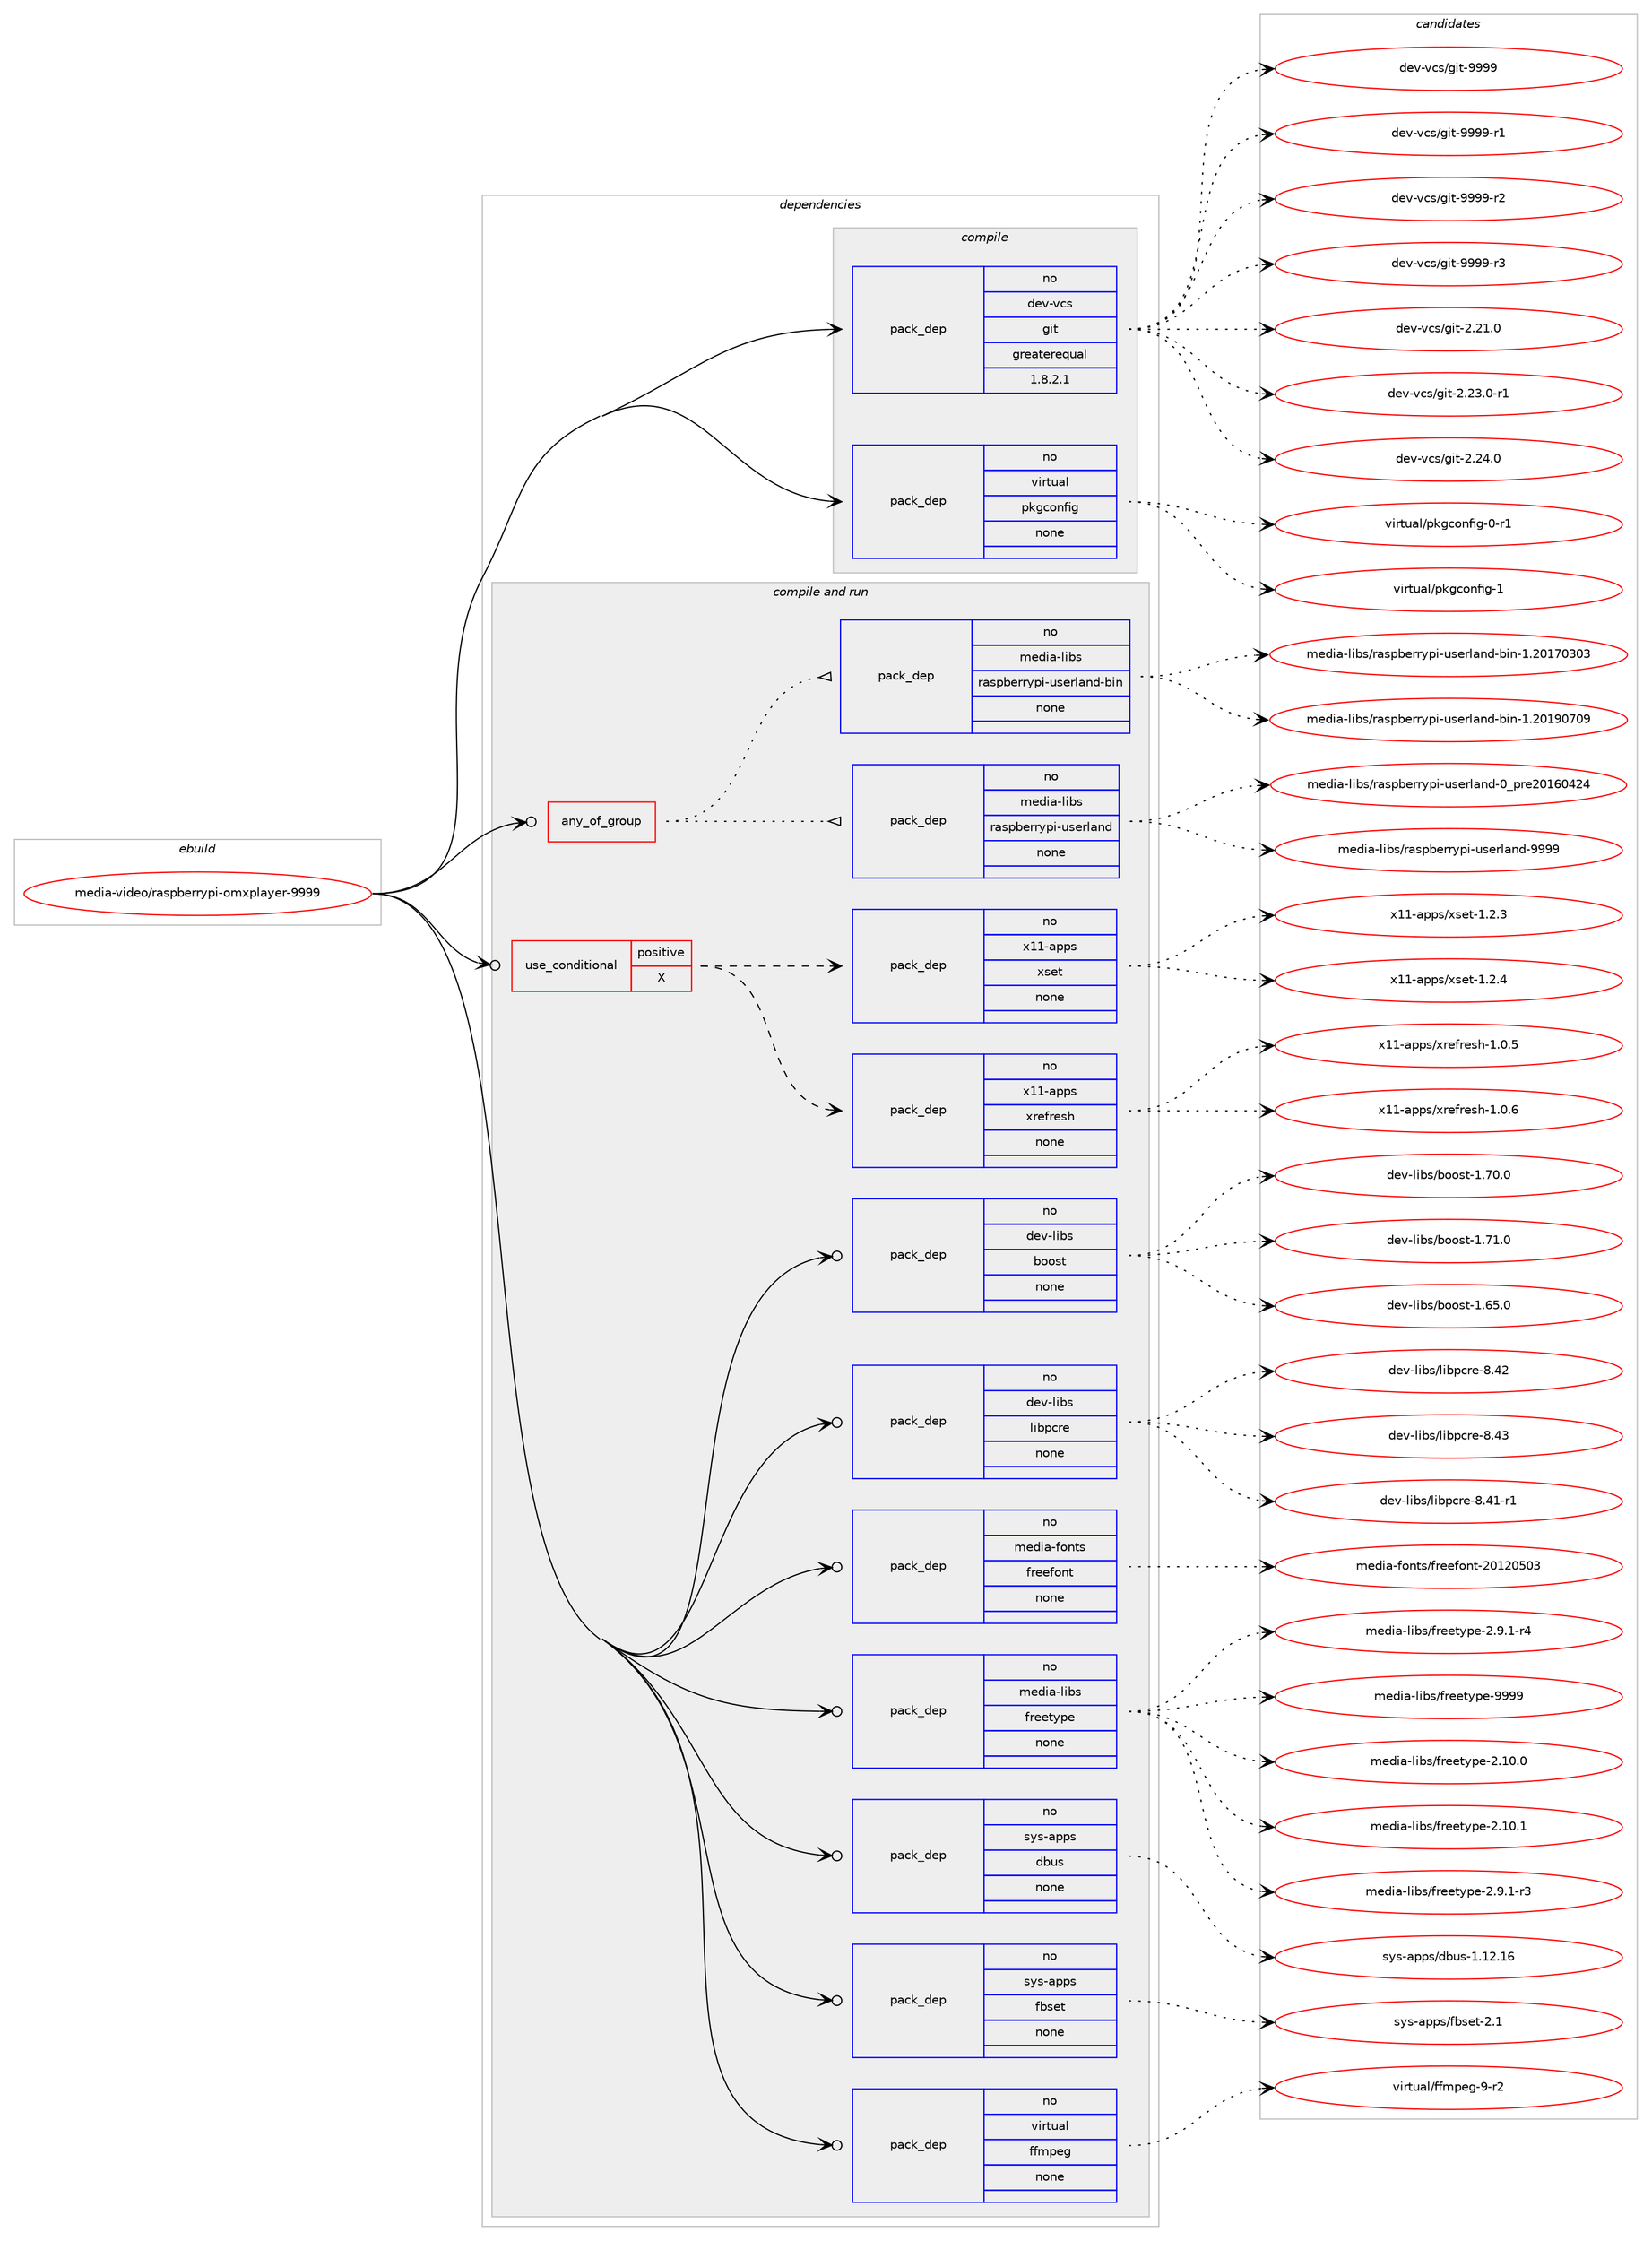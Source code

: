 digraph prolog {

# *************
# Graph options
# *************

newrank=true;
concentrate=true;
compound=true;
graph [rankdir=LR,fontname=Helvetica,fontsize=10,ranksep=1.5];#, ranksep=2.5, nodesep=0.2];
edge  [arrowhead=vee];
node  [fontname=Helvetica,fontsize=10];

# **********
# The ebuild
# **********

subgraph cluster_leftcol {
color=gray;
rank=same;
label=<<i>ebuild</i>>;
id [label="media-video/raspberrypi-omxplayer-9999", color=red, width=4, href="../media-video/raspberrypi-omxplayer-9999.svg"];
}

# ****************
# The dependencies
# ****************

subgraph cluster_midcol {
color=gray;
label=<<i>dependencies</i>>;
subgraph cluster_compile {
fillcolor="#eeeeee";
style=filled;
label=<<i>compile</i>>;
subgraph pack598738 {
dependency809893 [label=<<TABLE BORDER="0" CELLBORDER="1" CELLSPACING="0" CELLPADDING="4" WIDTH="220"><TR><TD ROWSPAN="6" CELLPADDING="30">pack_dep</TD></TR><TR><TD WIDTH="110">no</TD></TR><TR><TD>dev-vcs</TD></TR><TR><TD>git</TD></TR><TR><TD>greaterequal</TD></TR><TR><TD>1.8.2.1</TD></TR></TABLE>>, shape=none, color=blue];
}
id:e -> dependency809893:w [weight=20,style="solid",arrowhead="vee"];
subgraph pack598739 {
dependency809894 [label=<<TABLE BORDER="0" CELLBORDER="1" CELLSPACING="0" CELLPADDING="4" WIDTH="220"><TR><TD ROWSPAN="6" CELLPADDING="30">pack_dep</TD></TR><TR><TD WIDTH="110">no</TD></TR><TR><TD>virtual</TD></TR><TR><TD>pkgconfig</TD></TR><TR><TD>none</TD></TR><TR><TD></TD></TR></TABLE>>, shape=none, color=blue];
}
id:e -> dependency809894:w [weight=20,style="solid",arrowhead="vee"];
}
subgraph cluster_compileandrun {
fillcolor="#eeeeee";
style=filled;
label=<<i>compile and run</i>>;
subgraph any13671 {
dependency809895 [label=<<TABLE BORDER="0" CELLBORDER="1" CELLSPACING="0" CELLPADDING="4"><TR><TD CELLPADDING="10">any_of_group</TD></TR></TABLE>>, shape=none, color=red];subgraph pack598740 {
dependency809896 [label=<<TABLE BORDER="0" CELLBORDER="1" CELLSPACING="0" CELLPADDING="4" WIDTH="220"><TR><TD ROWSPAN="6" CELLPADDING="30">pack_dep</TD></TR><TR><TD WIDTH="110">no</TD></TR><TR><TD>media-libs</TD></TR><TR><TD>raspberrypi-userland</TD></TR><TR><TD>none</TD></TR><TR><TD></TD></TR></TABLE>>, shape=none, color=blue];
}
dependency809895:e -> dependency809896:w [weight=20,style="dotted",arrowhead="oinv"];
subgraph pack598741 {
dependency809897 [label=<<TABLE BORDER="0" CELLBORDER="1" CELLSPACING="0" CELLPADDING="4" WIDTH="220"><TR><TD ROWSPAN="6" CELLPADDING="30">pack_dep</TD></TR><TR><TD WIDTH="110">no</TD></TR><TR><TD>media-libs</TD></TR><TR><TD>raspberrypi-userland-bin</TD></TR><TR><TD>none</TD></TR><TR><TD></TD></TR></TABLE>>, shape=none, color=blue];
}
dependency809895:e -> dependency809897:w [weight=20,style="dotted",arrowhead="oinv"];
}
id:e -> dependency809895:w [weight=20,style="solid",arrowhead="odotvee"];
subgraph cond197035 {
dependency809898 [label=<<TABLE BORDER="0" CELLBORDER="1" CELLSPACING="0" CELLPADDING="4"><TR><TD ROWSPAN="3" CELLPADDING="10">use_conditional</TD></TR><TR><TD>positive</TD></TR><TR><TD>X</TD></TR></TABLE>>, shape=none, color=red];
subgraph pack598742 {
dependency809899 [label=<<TABLE BORDER="0" CELLBORDER="1" CELLSPACING="0" CELLPADDING="4" WIDTH="220"><TR><TD ROWSPAN="6" CELLPADDING="30">pack_dep</TD></TR><TR><TD WIDTH="110">no</TD></TR><TR><TD>x11-apps</TD></TR><TR><TD>xrefresh</TD></TR><TR><TD>none</TD></TR><TR><TD></TD></TR></TABLE>>, shape=none, color=blue];
}
dependency809898:e -> dependency809899:w [weight=20,style="dashed",arrowhead="vee"];
subgraph pack598743 {
dependency809900 [label=<<TABLE BORDER="0" CELLBORDER="1" CELLSPACING="0" CELLPADDING="4" WIDTH="220"><TR><TD ROWSPAN="6" CELLPADDING="30">pack_dep</TD></TR><TR><TD WIDTH="110">no</TD></TR><TR><TD>x11-apps</TD></TR><TR><TD>xset</TD></TR><TR><TD>none</TD></TR><TR><TD></TD></TR></TABLE>>, shape=none, color=blue];
}
dependency809898:e -> dependency809900:w [weight=20,style="dashed",arrowhead="vee"];
}
id:e -> dependency809898:w [weight=20,style="solid",arrowhead="odotvee"];
subgraph pack598744 {
dependency809901 [label=<<TABLE BORDER="0" CELLBORDER="1" CELLSPACING="0" CELLPADDING="4" WIDTH="220"><TR><TD ROWSPAN="6" CELLPADDING="30">pack_dep</TD></TR><TR><TD WIDTH="110">no</TD></TR><TR><TD>dev-libs</TD></TR><TR><TD>boost</TD></TR><TR><TD>none</TD></TR><TR><TD></TD></TR></TABLE>>, shape=none, color=blue];
}
id:e -> dependency809901:w [weight=20,style="solid",arrowhead="odotvee"];
subgraph pack598745 {
dependency809902 [label=<<TABLE BORDER="0" CELLBORDER="1" CELLSPACING="0" CELLPADDING="4" WIDTH="220"><TR><TD ROWSPAN="6" CELLPADDING="30">pack_dep</TD></TR><TR><TD WIDTH="110">no</TD></TR><TR><TD>dev-libs</TD></TR><TR><TD>libpcre</TD></TR><TR><TD>none</TD></TR><TR><TD></TD></TR></TABLE>>, shape=none, color=blue];
}
id:e -> dependency809902:w [weight=20,style="solid",arrowhead="odotvee"];
subgraph pack598746 {
dependency809903 [label=<<TABLE BORDER="0" CELLBORDER="1" CELLSPACING="0" CELLPADDING="4" WIDTH="220"><TR><TD ROWSPAN="6" CELLPADDING="30">pack_dep</TD></TR><TR><TD WIDTH="110">no</TD></TR><TR><TD>media-fonts</TD></TR><TR><TD>freefont</TD></TR><TR><TD>none</TD></TR><TR><TD></TD></TR></TABLE>>, shape=none, color=blue];
}
id:e -> dependency809903:w [weight=20,style="solid",arrowhead="odotvee"];
subgraph pack598747 {
dependency809904 [label=<<TABLE BORDER="0" CELLBORDER="1" CELLSPACING="0" CELLPADDING="4" WIDTH="220"><TR><TD ROWSPAN="6" CELLPADDING="30">pack_dep</TD></TR><TR><TD WIDTH="110">no</TD></TR><TR><TD>media-libs</TD></TR><TR><TD>freetype</TD></TR><TR><TD>none</TD></TR><TR><TD></TD></TR></TABLE>>, shape=none, color=blue];
}
id:e -> dependency809904:w [weight=20,style="solid",arrowhead="odotvee"];
subgraph pack598748 {
dependency809905 [label=<<TABLE BORDER="0" CELLBORDER="1" CELLSPACING="0" CELLPADDING="4" WIDTH="220"><TR><TD ROWSPAN="6" CELLPADDING="30">pack_dep</TD></TR><TR><TD WIDTH="110">no</TD></TR><TR><TD>sys-apps</TD></TR><TR><TD>dbus</TD></TR><TR><TD>none</TD></TR><TR><TD></TD></TR></TABLE>>, shape=none, color=blue];
}
id:e -> dependency809905:w [weight=20,style="solid",arrowhead="odotvee"];
subgraph pack598749 {
dependency809906 [label=<<TABLE BORDER="0" CELLBORDER="1" CELLSPACING="0" CELLPADDING="4" WIDTH="220"><TR><TD ROWSPAN="6" CELLPADDING="30">pack_dep</TD></TR><TR><TD WIDTH="110">no</TD></TR><TR><TD>sys-apps</TD></TR><TR><TD>fbset</TD></TR><TR><TD>none</TD></TR><TR><TD></TD></TR></TABLE>>, shape=none, color=blue];
}
id:e -> dependency809906:w [weight=20,style="solid",arrowhead="odotvee"];
subgraph pack598750 {
dependency809907 [label=<<TABLE BORDER="0" CELLBORDER="1" CELLSPACING="0" CELLPADDING="4" WIDTH="220"><TR><TD ROWSPAN="6" CELLPADDING="30">pack_dep</TD></TR><TR><TD WIDTH="110">no</TD></TR><TR><TD>virtual</TD></TR><TR><TD>ffmpeg</TD></TR><TR><TD>none</TD></TR><TR><TD></TD></TR></TABLE>>, shape=none, color=blue];
}
id:e -> dependency809907:w [weight=20,style="solid",arrowhead="odotvee"];
}
subgraph cluster_run {
fillcolor="#eeeeee";
style=filled;
label=<<i>run</i>>;
}
}

# **************
# The candidates
# **************

subgraph cluster_choices {
rank=same;
color=gray;
label=<<i>candidates</i>>;

subgraph choice598738 {
color=black;
nodesep=1;
choice10010111845118991154710310511645504650494648 [label="dev-vcs/git-2.21.0", color=red, width=4,href="../dev-vcs/git-2.21.0.svg"];
choice100101118451189911547103105116455046505146484511449 [label="dev-vcs/git-2.23.0-r1", color=red, width=4,href="../dev-vcs/git-2.23.0-r1.svg"];
choice10010111845118991154710310511645504650524648 [label="dev-vcs/git-2.24.0", color=red, width=4,href="../dev-vcs/git-2.24.0.svg"];
choice1001011184511899115471031051164557575757 [label="dev-vcs/git-9999", color=red, width=4,href="../dev-vcs/git-9999.svg"];
choice10010111845118991154710310511645575757574511449 [label="dev-vcs/git-9999-r1", color=red, width=4,href="../dev-vcs/git-9999-r1.svg"];
choice10010111845118991154710310511645575757574511450 [label="dev-vcs/git-9999-r2", color=red, width=4,href="../dev-vcs/git-9999-r2.svg"];
choice10010111845118991154710310511645575757574511451 [label="dev-vcs/git-9999-r3", color=red, width=4,href="../dev-vcs/git-9999-r3.svg"];
dependency809893:e -> choice10010111845118991154710310511645504650494648:w [style=dotted,weight="100"];
dependency809893:e -> choice100101118451189911547103105116455046505146484511449:w [style=dotted,weight="100"];
dependency809893:e -> choice10010111845118991154710310511645504650524648:w [style=dotted,weight="100"];
dependency809893:e -> choice1001011184511899115471031051164557575757:w [style=dotted,weight="100"];
dependency809893:e -> choice10010111845118991154710310511645575757574511449:w [style=dotted,weight="100"];
dependency809893:e -> choice10010111845118991154710310511645575757574511450:w [style=dotted,weight="100"];
dependency809893:e -> choice10010111845118991154710310511645575757574511451:w [style=dotted,weight="100"];
}
subgraph choice598739 {
color=black;
nodesep=1;
choice11810511411611797108471121071039911111010210510345484511449 [label="virtual/pkgconfig-0-r1", color=red, width=4,href="../virtual/pkgconfig-0-r1.svg"];
choice1181051141161179710847112107103991111101021051034549 [label="virtual/pkgconfig-1", color=red, width=4,href="../virtual/pkgconfig-1.svg"];
dependency809894:e -> choice11810511411611797108471121071039911111010210510345484511449:w [style=dotted,weight="100"];
dependency809894:e -> choice1181051141161179710847112107103991111101021051034549:w [style=dotted,weight="100"];
}
subgraph choice598740 {
color=black;
nodesep=1;
choice10910110010597451081059811547114971151129810111411412111210545117115101114108971101004548951121141015048495448525052 [label="media-libs/raspberrypi-userland-0_pre20160424", color=red, width=4,href="../media-libs/raspberrypi-userland-0_pre20160424.svg"];
choice10910110010597451081059811547114971151129810111411412111210545117115101114108971101004557575757 [label="media-libs/raspberrypi-userland-9999", color=red, width=4,href="../media-libs/raspberrypi-userland-9999.svg"];
dependency809896:e -> choice10910110010597451081059811547114971151129810111411412111210545117115101114108971101004548951121141015048495448525052:w [style=dotted,weight="100"];
dependency809896:e -> choice10910110010597451081059811547114971151129810111411412111210545117115101114108971101004557575757:w [style=dotted,weight="100"];
}
subgraph choice598741 {
color=black;
nodesep=1;
choice109101100105974510810598115471149711511298101114114121112105451171151011141089711010045981051104549465048495548514851 [label="media-libs/raspberrypi-userland-bin-1.20170303", color=red, width=4,href="../media-libs/raspberrypi-userland-bin-1.20170303.svg"];
choice109101100105974510810598115471149711511298101114114121112105451171151011141089711010045981051104549465048495748554857 [label="media-libs/raspberrypi-userland-bin-1.20190709", color=red, width=4,href="../media-libs/raspberrypi-userland-bin-1.20190709.svg"];
dependency809897:e -> choice109101100105974510810598115471149711511298101114114121112105451171151011141089711010045981051104549465048495548514851:w [style=dotted,weight="100"];
dependency809897:e -> choice109101100105974510810598115471149711511298101114114121112105451171151011141089711010045981051104549465048495748554857:w [style=dotted,weight="100"];
}
subgraph choice598742 {
color=black;
nodesep=1;
choice1204949459711211211547120114101102114101115104454946484653 [label="x11-apps/xrefresh-1.0.5", color=red, width=4,href="../x11-apps/xrefresh-1.0.5.svg"];
choice1204949459711211211547120114101102114101115104454946484654 [label="x11-apps/xrefresh-1.0.6", color=red, width=4,href="../x11-apps/xrefresh-1.0.6.svg"];
dependency809899:e -> choice1204949459711211211547120114101102114101115104454946484653:w [style=dotted,weight="100"];
dependency809899:e -> choice1204949459711211211547120114101102114101115104454946484654:w [style=dotted,weight="100"];
}
subgraph choice598743 {
color=black;
nodesep=1;
choice1204949459711211211547120115101116454946504651 [label="x11-apps/xset-1.2.3", color=red, width=4,href="../x11-apps/xset-1.2.3.svg"];
choice1204949459711211211547120115101116454946504652 [label="x11-apps/xset-1.2.4", color=red, width=4,href="../x11-apps/xset-1.2.4.svg"];
dependency809900:e -> choice1204949459711211211547120115101116454946504651:w [style=dotted,weight="100"];
dependency809900:e -> choice1204949459711211211547120115101116454946504652:w [style=dotted,weight="100"];
}
subgraph choice598744 {
color=black;
nodesep=1;
choice1001011184510810598115479811111111511645494654534648 [label="dev-libs/boost-1.65.0", color=red, width=4,href="../dev-libs/boost-1.65.0.svg"];
choice1001011184510810598115479811111111511645494655484648 [label="dev-libs/boost-1.70.0", color=red, width=4,href="../dev-libs/boost-1.70.0.svg"];
choice1001011184510810598115479811111111511645494655494648 [label="dev-libs/boost-1.71.0", color=red, width=4,href="../dev-libs/boost-1.71.0.svg"];
dependency809901:e -> choice1001011184510810598115479811111111511645494654534648:w [style=dotted,weight="100"];
dependency809901:e -> choice1001011184510810598115479811111111511645494655484648:w [style=dotted,weight="100"];
dependency809901:e -> choice1001011184510810598115479811111111511645494655494648:w [style=dotted,weight="100"];
}
subgraph choice598745 {
color=black;
nodesep=1;
choice100101118451081059811547108105981129911410145564652494511449 [label="dev-libs/libpcre-8.41-r1", color=red, width=4,href="../dev-libs/libpcre-8.41-r1.svg"];
choice10010111845108105981154710810598112991141014556465250 [label="dev-libs/libpcre-8.42", color=red, width=4,href="../dev-libs/libpcre-8.42.svg"];
choice10010111845108105981154710810598112991141014556465251 [label="dev-libs/libpcre-8.43", color=red, width=4,href="../dev-libs/libpcre-8.43.svg"];
dependency809902:e -> choice100101118451081059811547108105981129911410145564652494511449:w [style=dotted,weight="100"];
dependency809902:e -> choice10010111845108105981154710810598112991141014556465250:w [style=dotted,weight="100"];
dependency809902:e -> choice10010111845108105981154710810598112991141014556465251:w [style=dotted,weight="100"];
}
subgraph choice598746 {
color=black;
nodesep=1;
choice109101100105974510211111011611547102114101101102111110116455048495048534851 [label="media-fonts/freefont-20120503", color=red, width=4,href="../media-fonts/freefont-20120503.svg"];
dependency809903:e -> choice109101100105974510211111011611547102114101101102111110116455048495048534851:w [style=dotted,weight="100"];
}
subgraph choice598747 {
color=black;
nodesep=1;
choice1091011001059745108105981154710211410110111612111210145504649484648 [label="media-libs/freetype-2.10.0", color=red, width=4,href="../media-libs/freetype-2.10.0.svg"];
choice1091011001059745108105981154710211410110111612111210145504649484649 [label="media-libs/freetype-2.10.1", color=red, width=4,href="../media-libs/freetype-2.10.1.svg"];
choice109101100105974510810598115471021141011011161211121014550465746494511451 [label="media-libs/freetype-2.9.1-r3", color=red, width=4,href="../media-libs/freetype-2.9.1-r3.svg"];
choice109101100105974510810598115471021141011011161211121014550465746494511452 [label="media-libs/freetype-2.9.1-r4", color=red, width=4,href="../media-libs/freetype-2.9.1-r4.svg"];
choice109101100105974510810598115471021141011011161211121014557575757 [label="media-libs/freetype-9999", color=red, width=4,href="../media-libs/freetype-9999.svg"];
dependency809904:e -> choice1091011001059745108105981154710211410110111612111210145504649484648:w [style=dotted,weight="100"];
dependency809904:e -> choice1091011001059745108105981154710211410110111612111210145504649484649:w [style=dotted,weight="100"];
dependency809904:e -> choice109101100105974510810598115471021141011011161211121014550465746494511451:w [style=dotted,weight="100"];
dependency809904:e -> choice109101100105974510810598115471021141011011161211121014550465746494511452:w [style=dotted,weight="100"];
dependency809904:e -> choice109101100105974510810598115471021141011011161211121014557575757:w [style=dotted,weight="100"];
}
subgraph choice598748 {
color=black;
nodesep=1;
choice115121115459711211211547100981171154549464950464954 [label="sys-apps/dbus-1.12.16", color=red, width=4,href="../sys-apps/dbus-1.12.16.svg"];
dependency809905:e -> choice115121115459711211211547100981171154549464950464954:w [style=dotted,weight="100"];
}
subgraph choice598749 {
color=black;
nodesep=1;
choice1151211154597112112115471029811510111645504649 [label="sys-apps/fbset-2.1", color=red, width=4,href="../sys-apps/fbset-2.1.svg"];
dependency809906:e -> choice1151211154597112112115471029811510111645504649:w [style=dotted,weight="100"];
}
subgraph choice598750 {
color=black;
nodesep=1;
choice118105114116117971084710210210911210110345574511450 [label="virtual/ffmpeg-9-r2", color=red, width=4,href="../virtual/ffmpeg-9-r2.svg"];
dependency809907:e -> choice118105114116117971084710210210911210110345574511450:w [style=dotted,weight="100"];
}
}

}
